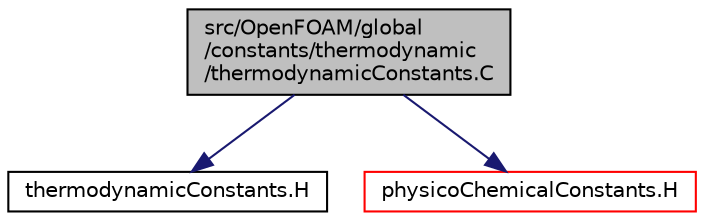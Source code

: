 digraph "src/OpenFOAM/global/constants/thermodynamic/thermodynamicConstants.C"
{
  bgcolor="transparent";
  edge [fontname="Helvetica",fontsize="10",labelfontname="Helvetica",labelfontsize="10"];
  node [fontname="Helvetica",fontsize="10",shape=record];
  Node1 [label="src/OpenFOAM/global\l/constants/thermodynamic\l/thermodynamicConstants.C",height=0.2,width=0.4,color="black", fillcolor="grey75", style="filled", fontcolor="black"];
  Node1 -> Node2 [color="midnightblue",fontsize="10",style="solid",fontname="Helvetica"];
  Node2 [label="thermodynamicConstants.H",height=0.2,width=0.4,color="black",URL="$a08290.html"];
  Node1 -> Node3 [color="midnightblue",fontsize="10",style="solid",fontname="Helvetica"];
  Node3 [label="physicoChemicalConstants.H",height=0.2,width=0.4,color="red",URL="$a08288.html"];
}
